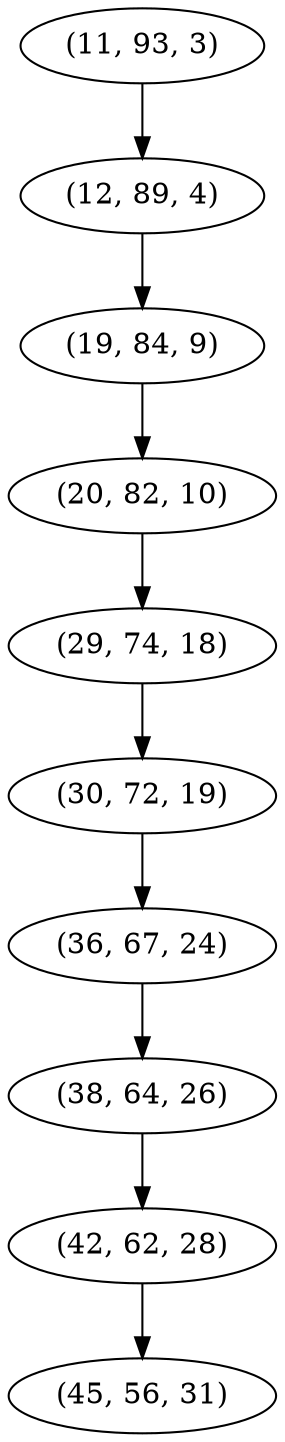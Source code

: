 digraph tree {
    "(11, 93, 3)";
    "(12, 89, 4)";
    "(19, 84, 9)";
    "(20, 82, 10)";
    "(29, 74, 18)";
    "(30, 72, 19)";
    "(36, 67, 24)";
    "(38, 64, 26)";
    "(42, 62, 28)";
    "(45, 56, 31)";
    "(11, 93, 3)" -> "(12, 89, 4)";
    "(12, 89, 4)" -> "(19, 84, 9)";
    "(19, 84, 9)" -> "(20, 82, 10)";
    "(20, 82, 10)" -> "(29, 74, 18)";
    "(29, 74, 18)" -> "(30, 72, 19)";
    "(30, 72, 19)" -> "(36, 67, 24)";
    "(36, 67, 24)" -> "(38, 64, 26)";
    "(38, 64, 26)" -> "(42, 62, 28)";
    "(42, 62, 28)" -> "(45, 56, 31)";
}
